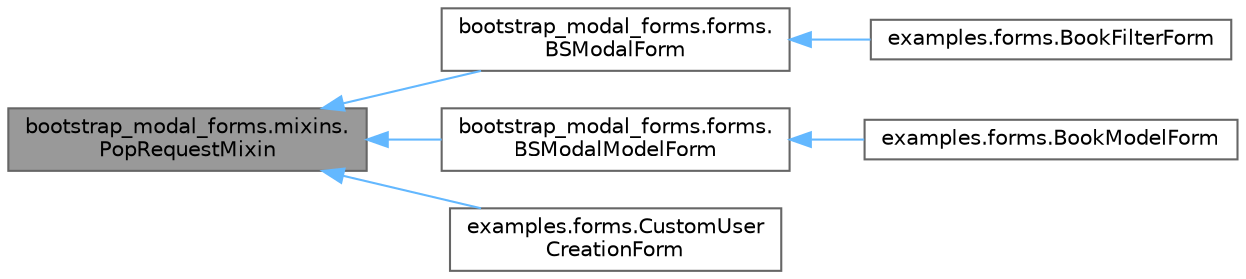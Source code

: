 digraph "bootstrap_modal_forms.mixins.PopRequestMixin"
{
 // LATEX_PDF_SIZE
  bgcolor="transparent";
  edge [fontname=Helvetica,fontsize=10,labelfontname=Helvetica,labelfontsize=10];
  node [fontname=Helvetica,fontsize=10,shape=box,height=0.2,width=0.4];
  rankdir="LR";
  Node1 [id="Node000001",label="bootstrap_modal_forms.mixins.\lPopRequestMixin",height=0.2,width=0.4,color="gray40", fillcolor="grey60", style="filled", fontcolor="black",tooltip=" "];
  Node1 -> Node2 [id="edge1_Node000001_Node000002",dir="back",color="steelblue1",style="solid",tooltip=" "];
  Node2 [id="Node000002",label="bootstrap_modal_forms.forms.\lBSModalForm",height=0.2,width=0.4,color="gray40", fillcolor="white", style="filled",URL="$classbootstrap__modal__forms_1_1forms_1_1_b_s_modal_form.html",tooltip=" "];
  Node2 -> Node3 [id="edge2_Node000002_Node000003",dir="back",color="steelblue1",style="solid",tooltip=" "];
  Node3 [id="Node000003",label="examples.forms.BookFilterForm",height=0.2,width=0.4,color="gray40", fillcolor="white", style="filled",URL="$classexamples_1_1forms_1_1_book_filter_form.html",tooltip=" "];
  Node1 -> Node4 [id="edge3_Node000001_Node000004",dir="back",color="steelblue1",style="solid",tooltip=" "];
  Node4 [id="Node000004",label="bootstrap_modal_forms.forms.\lBSModalModelForm",height=0.2,width=0.4,color="gray40", fillcolor="white", style="filled",URL="$classbootstrap__modal__forms_1_1forms_1_1_b_s_modal_model_form.html",tooltip=" "];
  Node4 -> Node5 [id="edge4_Node000004_Node000005",dir="back",color="steelblue1",style="solid",tooltip=" "];
  Node5 [id="Node000005",label="examples.forms.BookModelForm",height=0.2,width=0.4,color="gray40", fillcolor="white", style="filled",URL="$classexamples_1_1forms_1_1_book_model_form.html",tooltip=" "];
  Node1 -> Node6 [id="edge5_Node000001_Node000006",dir="back",color="steelblue1",style="solid",tooltip=" "];
  Node6 [id="Node000006",label="examples.forms.CustomUser\lCreationForm",height=0.2,width=0.4,color="gray40", fillcolor="white", style="filled",URL="$classexamples_1_1forms_1_1_custom_user_creation_form.html",tooltip=" "];
}
